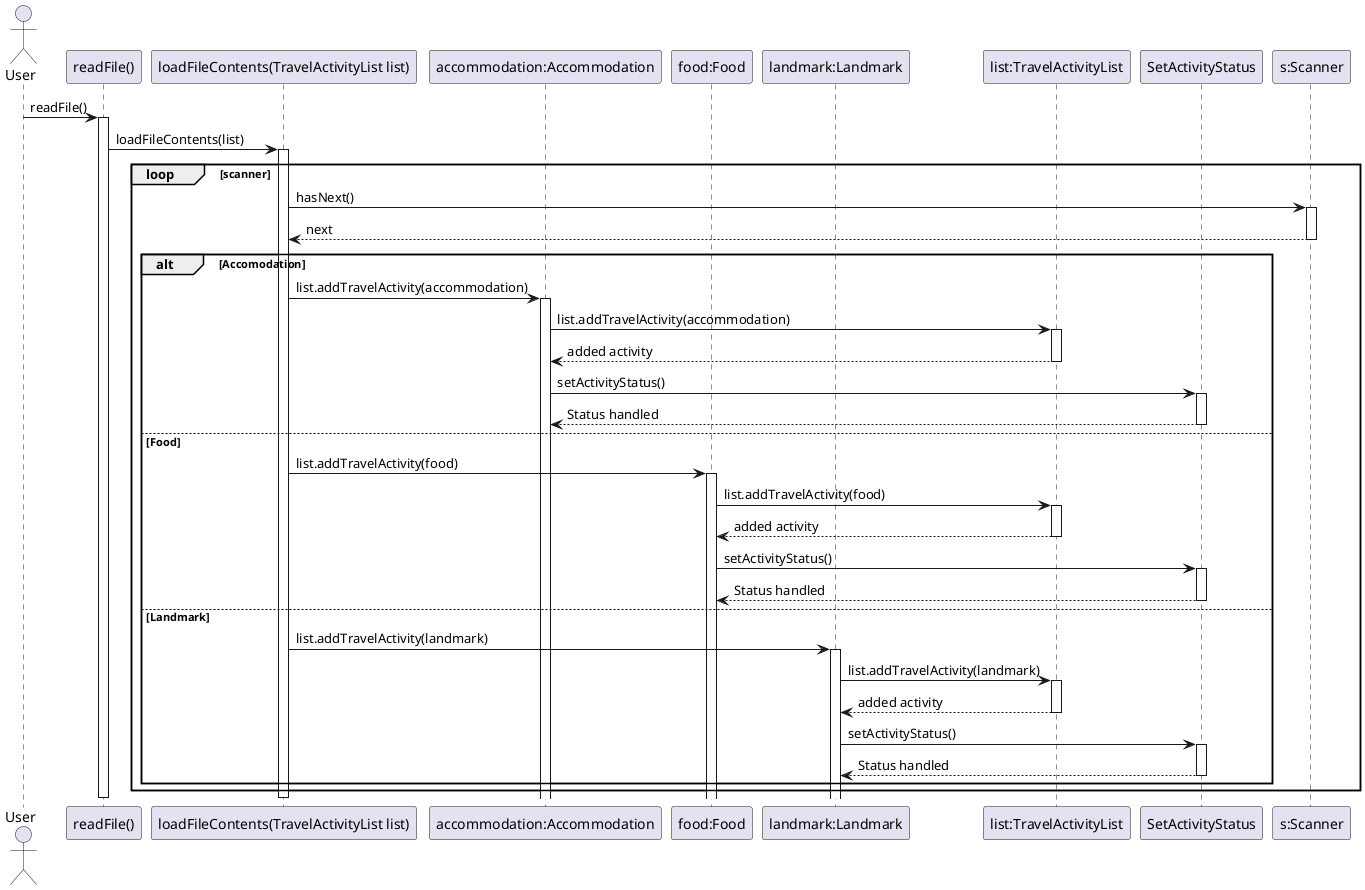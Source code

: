 @startuml
actor User
participant "readFile()" as readFile
participant "loadFileContents(TravelActivityList list)" as loadFileContents
participant "accommodation:Accommodation" as Accommodation
participant "food:Food" as Food
participant "landmark:Landmark" as Landmark
participant "list:TravelActivityList" as TravelActivityList
participant "SetActivityStatus" as SetActivityStatus
participant "s:Scanner" as Scanner

User -> readFile: readFile()
activate readFile
readFile -> loadFileContents: loadFileContents(list)
activate loadFileContents

loop scanner
loadFileContents -> Scanner: hasNext()
activate Scanner
Scanner --> loadFileContents: next
deactivate Scanner
    alt Accomodation
        loadFileContents -> Accommodation: list.addTravelActivity(accommodation)
        activate Accommodation
        Accommodation -> TravelActivityList: list.addTravelActivity(accommodation)
        activate TravelActivityList
        TravelActivityList --> Accommodation: added activity
        deactivate TravelActivityList
        Accommodation -> SetActivityStatus: setActivityStatus()
        activate SetActivityStatus
        SetActivityStatus --> Accommodation: Status handled
        deactivate SetActivityStatus
    else Food
        loadFileContents -> Food: list.addTravelActivity(food)
        activate Food
        Food -> TravelActivityList: list.addTravelActivity(food)
        activate TravelActivityList
        TravelActivityList --> Food: added activity
        deactivate TravelActivityList
        Food -> SetActivityStatus: setActivityStatus()
        activate SetActivityStatus
        SetActivityStatus --> Food: Status handled
        deactivate SetActivityStatus
    else Landmark
        loadFileContents -> Landmark: list.addTravelActivity(landmark)
        activate Landmark
        Landmark -> TravelActivityList: list.addTravelActivity(landmark)
        activate TravelActivityList
        TravelActivityList --> Landmark: added activity
        deactivate TravelActivityList
        Landmark -> SetActivityStatus: setActivityStatus()
        activate SetActivityStatus
        SetActivityStatus --> Landmark: Status handled
        deactivate SetActivityStatus
    end
end
deactivate TravelActivityList
deactivate loadFileContents
deactivate readFile

@enduml